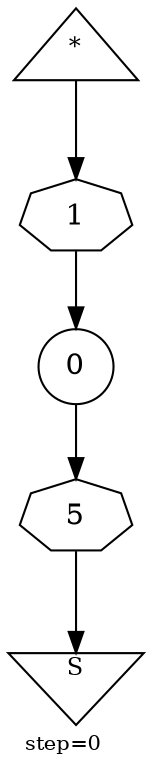 digraph {
  graph  [labelloc=bottom,labeljust=left,fontsize="10",label="step=0"];
  "488" [shape=invtriangle,peripheries="1",label=<<SUP>S</SUP>>,labelfontcolor=black,color=black];
  "493" [shape=circle,peripheries="1",label=<0>,labelfontcolor=black,color=black];
  "500" [shape=triangle,peripheries="1",label=<<SUP>*</SUP>>,labelfontcolor=black,color=black];
  "494" [label=<5>,peripheries="1",color=black,shape=septagon];
  "493" -> "494" [color=black];
  "494" -> "488" [color=black];
  "504" [label=<1>,peripheries="1",color=black,shape=septagon];
  "500" -> "504" [color=black];
  "504" -> "493" [color=black];
}